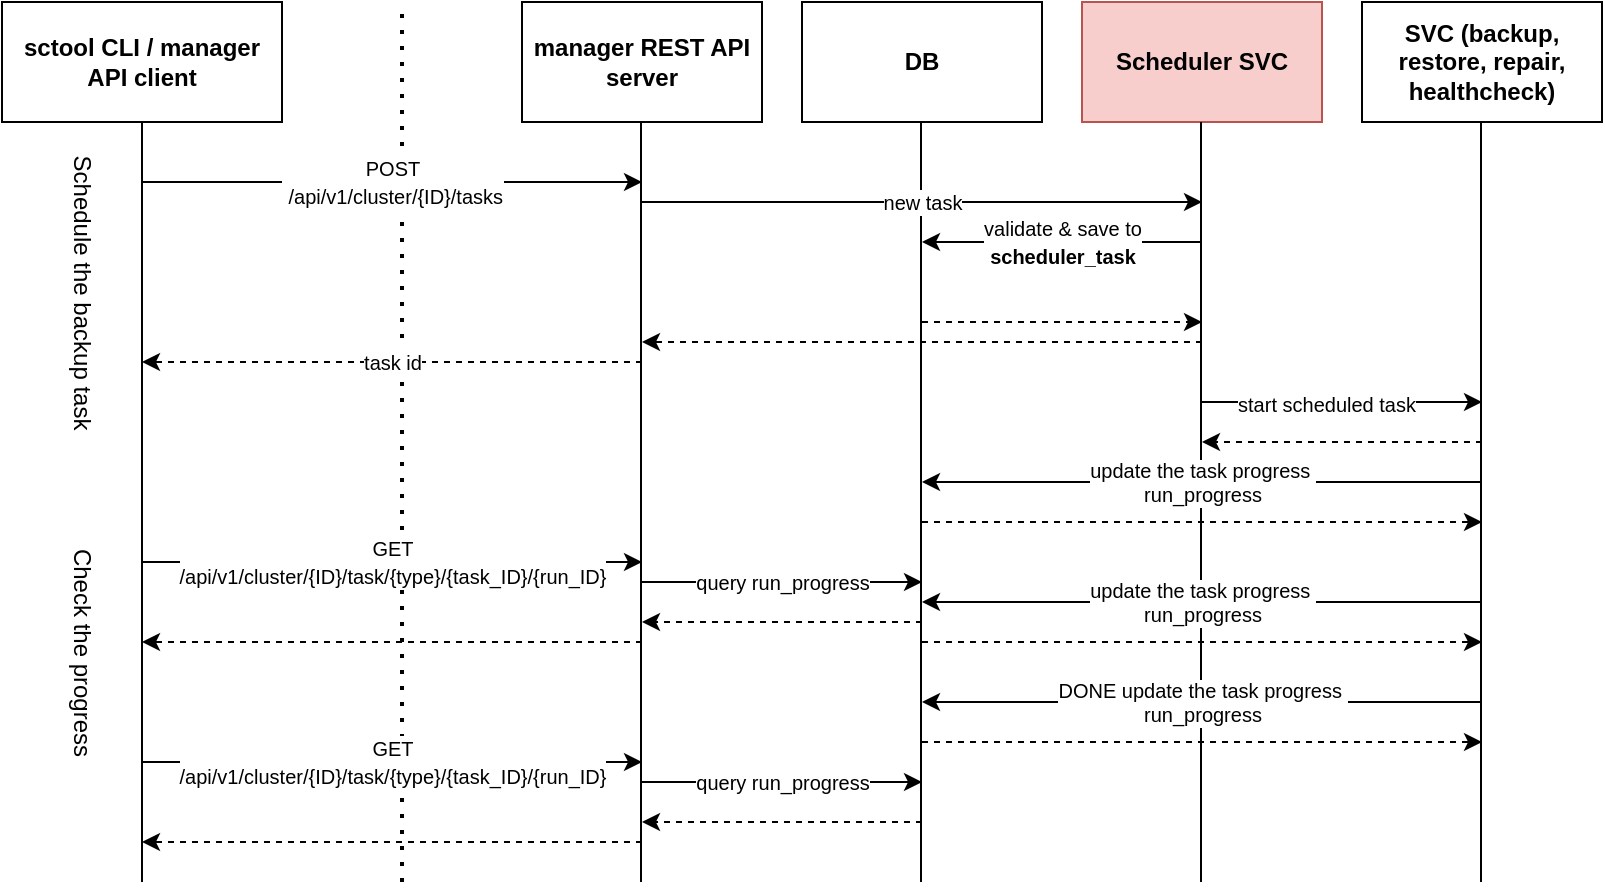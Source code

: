 <mxfile version="21.5.0" type="device">
  <diagram name="Strona-1" id="4Adp-zptz39nlCtseuFq">
    <mxGraphModel dx="2000" dy="716" grid="1" gridSize="10" guides="1" tooltips="1" connect="1" arrows="1" fold="1" page="1" pageScale="1" pageWidth="827" pageHeight="1169" math="0" shadow="0">
      <root>
        <mxCell id="0" />
        <mxCell id="1" parent="0" />
        <mxCell id="VtXLInU4RL5LBk8hUxaa-2" value="&lt;b style=&quot;border-color: var(--border-color);&quot;&gt;sctool CLI / manager API client&lt;/b&gt;" style="rounded=0;whiteSpace=wrap;html=1;" parent="1" vertex="1">
          <mxGeometry x="10" y="80" width="140" height="60" as="geometry" />
        </mxCell>
        <mxCell id="VtXLInU4RL5LBk8hUxaa-3" value="&lt;b&gt;manager REST API server&lt;/b&gt;" style="rounded=0;whiteSpace=wrap;html=1;" parent="1" vertex="1">
          <mxGeometry x="270" y="80" width="120" height="60" as="geometry" />
        </mxCell>
        <mxCell id="VtXLInU4RL5LBk8hUxaa-4" value="&lt;b&gt;DB&lt;/b&gt;" style="rounded=0;whiteSpace=wrap;html=1;" parent="1" vertex="1">
          <mxGeometry x="410" y="80" width="120" height="60" as="geometry" />
        </mxCell>
        <mxCell id="VtXLInU4RL5LBk8hUxaa-5" value="&lt;b&gt;Scheduler SVC&lt;/b&gt;" style="rounded=0;whiteSpace=wrap;html=1;fillColor=#f8cecc;strokeColor=#b85450;" parent="1" vertex="1">
          <mxGeometry x="550" y="80" width="120" height="60" as="geometry" />
        </mxCell>
        <mxCell id="VtXLInU4RL5LBk8hUxaa-6" value="&lt;b&gt;SVC (backup, restore, repair, healthcheck)&lt;/b&gt;" style="rounded=0;whiteSpace=wrap;html=1;" parent="1" vertex="1">
          <mxGeometry x="690" y="80" width="120" height="60" as="geometry" />
        </mxCell>
        <mxCell id="VtXLInU4RL5LBk8hUxaa-7" value="" style="endArrow=none;dashed=1;html=1;dashPattern=1 3;strokeWidth=2;rounded=0;" parent="1" edge="1">
          <mxGeometry width="50" height="50" relative="1" as="geometry">
            <mxPoint x="210" y="520" as="sourcePoint" />
            <mxPoint x="210" y="80" as="targetPoint" />
          </mxGeometry>
        </mxCell>
        <mxCell id="VtXLInU4RL5LBk8hUxaa-8" value="" style="endArrow=none;html=1;rounded=0;" parent="1" edge="1">
          <mxGeometry width="50" height="50" relative="1" as="geometry">
            <mxPoint x="80" y="520" as="sourcePoint" />
            <mxPoint x="80" y="140" as="targetPoint" />
          </mxGeometry>
        </mxCell>
        <mxCell id="VtXLInU4RL5LBk8hUxaa-9" value="" style="endArrow=none;html=1;rounded=0;" parent="1" edge="1">
          <mxGeometry width="50" height="50" relative="1" as="geometry">
            <mxPoint x="329.5" y="520" as="sourcePoint" />
            <mxPoint x="329.5" y="140" as="targetPoint" />
          </mxGeometry>
        </mxCell>
        <mxCell id="VtXLInU4RL5LBk8hUxaa-10" value="" style="endArrow=none;html=1;rounded=0;" parent="1" edge="1">
          <mxGeometry width="50" height="50" relative="1" as="geometry">
            <mxPoint x="469.5" y="520" as="sourcePoint" />
            <mxPoint x="469.5" y="140" as="targetPoint" />
          </mxGeometry>
        </mxCell>
        <mxCell id="VtXLInU4RL5LBk8hUxaa-11" value="" style="endArrow=none;html=1;rounded=0;" parent="1" edge="1">
          <mxGeometry width="50" height="50" relative="1" as="geometry">
            <mxPoint x="609.5" y="520" as="sourcePoint" />
            <mxPoint x="609.5" y="140" as="targetPoint" />
          </mxGeometry>
        </mxCell>
        <mxCell id="VtXLInU4RL5LBk8hUxaa-12" value="" style="endArrow=none;html=1;rounded=0;" parent="1" edge="1">
          <mxGeometry width="50" height="50" relative="1" as="geometry">
            <mxPoint x="749.5" y="520" as="sourcePoint" />
            <mxPoint x="749.5" y="140" as="targetPoint" />
          </mxGeometry>
        </mxCell>
        <mxCell id="VtXLInU4RL5LBk8hUxaa-13" value="&lt;font style=&quot;font-size: 10px;&quot;&gt;POST&lt;br&gt;&amp;nbsp;/api/v1/cluster/{ID}/tasks&lt;/font&gt;" style="endArrow=classic;html=1;rounded=0;" parent="1" edge="1">
          <mxGeometry width="50" height="50" relative="1" as="geometry">
            <mxPoint x="80" y="170" as="sourcePoint" />
            <mxPoint x="330" y="170" as="targetPoint" />
          </mxGeometry>
        </mxCell>
        <mxCell id="VtXLInU4RL5LBk8hUxaa-16" value="&lt;font style=&quot;font-size: 10px;&quot;&gt;new task&lt;/font&gt;" style="endArrow=classic;html=1;rounded=0;strokeColor=default;shadow=0;startArrow=none;startFill=0;" parent="1" edge="1">
          <mxGeometry width="50" height="50" relative="1" as="geometry">
            <mxPoint x="330" y="180" as="sourcePoint" />
            <mxPoint x="610" y="180" as="targetPoint" />
            <mxPoint as="offset" />
          </mxGeometry>
        </mxCell>
        <mxCell id="VtXLInU4RL5LBk8hUxaa-18" value="&lt;font style=&quot;font-size: 10px;&quot;&gt;validate &amp;amp; save to &lt;br&gt;&lt;b style=&quot;&quot;&gt;scheduler_task&lt;/b&gt;&lt;/font&gt;" style="endArrow=classic;html=1;rounded=0;" parent="1" edge="1">
          <mxGeometry width="50" height="50" relative="1" as="geometry">
            <mxPoint x="610" y="200" as="sourcePoint" />
            <mxPoint x="470" y="200" as="targetPoint" />
          </mxGeometry>
        </mxCell>
        <mxCell id="VtXLInU4RL5LBk8hUxaa-20" value="" style="endArrow=classic;html=1;rounded=0;dashed=1;" parent="1" edge="1">
          <mxGeometry width="50" height="50" relative="1" as="geometry">
            <mxPoint x="470" y="240" as="sourcePoint" />
            <mxPoint x="610" y="240" as="targetPoint" />
          </mxGeometry>
        </mxCell>
        <mxCell id="VtXLInU4RL5LBk8hUxaa-21" value="" style="endArrow=classic;html=1;rounded=0;dashed=1;" parent="1" edge="1">
          <mxGeometry width="50" height="50" relative="1" as="geometry">
            <mxPoint x="610" y="250" as="sourcePoint" />
            <mxPoint x="330" y="250" as="targetPoint" />
          </mxGeometry>
        </mxCell>
        <mxCell id="VtXLInU4RL5LBk8hUxaa-22" value="&lt;font style=&quot;font-size: 10px;&quot;&gt;task id&lt;/font&gt;" style="endArrow=classic;html=1;rounded=0;dashed=1;" parent="1" edge="1">
          <mxGeometry width="50" height="50" relative="1" as="geometry">
            <mxPoint x="330" y="260" as="sourcePoint" />
            <mxPoint x="80" y="260" as="targetPoint" />
            <Array as="points">
              <mxPoint x="200" y="260" />
            </Array>
            <mxPoint as="offset" />
          </mxGeometry>
        </mxCell>
        <mxCell id="VtXLInU4RL5LBk8hUxaa-23" value="" style="endArrow=classic;html=1;rounded=0;" parent="1" edge="1">
          <mxGeometry width="50" height="50" relative="1" as="geometry">
            <mxPoint x="610" y="280" as="sourcePoint" />
            <mxPoint x="750" y="280" as="targetPoint" />
          </mxGeometry>
        </mxCell>
        <mxCell id="VtXLInU4RL5LBk8hUxaa-24" value="&lt;font style=&quot;font-size: 10px;&quot;&gt;start scheduled task&lt;/font&gt;" style="edgeLabel;html=1;align=center;verticalAlign=middle;resizable=0;points=[];fontSize=10;" parent="VtXLInU4RL5LBk8hUxaa-23" vertex="1" connectable="0">
          <mxGeometry x="-0.124" y="-1" relative="1" as="geometry">
            <mxPoint as="offset" />
          </mxGeometry>
        </mxCell>
        <mxCell id="VtXLInU4RL5LBk8hUxaa-25" value="" style="endArrow=classic;html=1;rounded=0;dashed=1;" parent="1" edge="1">
          <mxGeometry width="50" height="50" relative="1" as="geometry">
            <mxPoint x="750" y="300" as="sourcePoint" />
            <mxPoint x="610" y="300" as="targetPoint" />
          </mxGeometry>
        </mxCell>
        <mxCell id="VtXLInU4RL5LBk8hUxaa-26" value="&lt;font style=&quot;font-size: 10px;&quot;&gt;update the task progress&amp;nbsp;&lt;br style=&quot;font-size: 10px;&quot;&gt;run_progress&lt;/font&gt;" style="endArrow=classic;html=1;rounded=0;fontSize=10;" parent="1" edge="1">
          <mxGeometry width="50" height="50" relative="1" as="geometry">
            <mxPoint x="750" y="320" as="sourcePoint" />
            <mxPoint x="470" y="320" as="targetPoint" />
          </mxGeometry>
        </mxCell>
        <mxCell id="VtXLInU4RL5LBk8hUxaa-27" value="" style="endArrow=classic;html=1;rounded=0;dashed=1;" parent="1" edge="1">
          <mxGeometry width="50" height="50" relative="1" as="geometry">
            <mxPoint x="470" y="340" as="sourcePoint" />
            <mxPoint x="750" y="340" as="targetPoint" />
          </mxGeometry>
        </mxCell>
        <mxCell id="VtXLInU4RL5LBk8hUxaa-30" value="&lt;font style=&quot;font-size: 10px;&quot;&gt;update the task progress&amp;nbsp;&lt;br style=&quot;font-size: 10px;&quot;&gt;run_progress&lt;/font&gt;" style="endArrow=classic;html=1;rounded=0;fontSize=10;" parent="1" edge="1">
          <mxGeometry width="50" height="50" relative="1" as="geometry">
            <mxPoint x="750" y="380" as="sourcePoint" />
            <mxPoint x="470" y="380" as="targetPoint" />
          </mxGeometry>
        </mxCell>
        <mxCell id="VtXLInU4RL5LBk8hUxaa-31" value="" style="endArrow=classic;html=1;rounded=0;dashed=1;" parent="1" edge="1">
          <mxGeometry width="50" height="50" relative="1" as="geometry">
            <mxPoint x="470" y="400" as="sourcePoint" />
            <mxPoint x="750" y="400" as="targetPoint" />
          </mxGeometry>
        </mxCell>
        <mxCell id="VtXLInU4RL5LBk8hUxaa-32" value="&lt;font style=&quot;font-size: 10px;&quot;&gt;DONE update the task progress&amp;nbsp;&lt;br style=&quot;font-size: 10px;&quot;&gt;run_progress&lt;/font&gt;" style="endArrow=classic;html=1;rounded=0;fontSize=10;" parent="1" edge="1">
          <mxGeometry width="50" height="50" relative="1" as="geometry">
            <mxPoint x="750" y="430" as="sourcePoint" />
            <mxPoint x="470" y="430" as="targetPoint" />
            <mxPoint as="offset" />
          </mxGeometry>
        </mxCell>
        <mxCell id="VtXLInU4RL5LBk8hUxaa-33" value="" style="endArrow=classic;html=1;rounded=0;dashed=1;" parent="1" edge="1">
          <mxGeometry width="50" height="50" relative="1" as="geometry">
            <mxPoint x="470" y="450" as="sourcePoint" />
            <mxPoint x="750" y="450" as="targetPoint" />
          </mxGeometry>
        </mxCell>
        <mxCell id="VtXLInU4RL5LBk8hUxaa-34" value="&lt;font style=&quot;font-size: 10px;&quot;&gt;GET&lt;br&gt;/api/v1/cluster/{ID}/task/{type}/{task_ID}/{run_ID}&lt;/font&gt;" style="endArrow=classic;html=1;rounded=0;" parent="1" edge="1">
          <mxGeometry width="50" height="50" relative="1" as="geometry">
            <mxPoint x="80" y="360" as="sourcePoint" />
            <mxPoint x="330" y="360" as="targetPoint" />
            <Array as="points">
              <mxPoint x="210" y="360" />
            </Array>
          </mxGeometry>
        </mxCell>
        <mxCell id="VtXLInU4RL5LBk8hUxaa-36" value="&lt;font style=&quot;font-size: 10px;&quot;&gt;query run_progress&lt;/font&gt;" style="endArrow=classic;html=1;rounded=0;" parent="1" edge="1">
          <mxGeometry width="50" height="50" relative="1" as="geometry">
            <mxPoint x="330" y="370" as="sourcePoint" />
            <mxPoint x="470" y="370" as="targetPoint" />
            <Array as="points">
              <mxPoint x="400" y="370" />
            </Array>
            <mxPoint as="offset" />
          </mxGeometry>
        </mxCell>
        <mxCell id="VtXLInU4RL5LBk8hUxaa-37" value="" style="endArrow=classic;html=1;rounded=0;dashed=1;" parent="1" edge="1">
          <mxGeometry width="50" height="50" relative="1" as="geometry">
            <mxPoint x="470" y="390" as="sourcePoint" />
            <mxPoint x="330" y="390" as="targetPoint" />
          </mxGeometry>
        </mxCell>
        <mxCell id="VtXLInU4RL5LBk8hUxaa-38" value="" style="endArrow=classic;html=1;rounded=0;dashed=1;" parent="1" edge="1">
          <mxGeometry width="50" height="50" relative="1" as="geometry">
            <mxPoint x="330" y="400" as="sourcePoint" />
            <mxPoint x="80" y="400" as="targetPoint" />
          </mxGeometry>
        </mxCell>
        <mxCell id="VtXLInU4RL5LBk8hUxaa-39" value="&lt;font style=&quot;font-size: 10px;&quot;&gt;GET&lt;br&gt;/api/v1/cluster/{ID}/task/{type}/{task_ID}/{run_ID}&lt;/font&gt;" style="endArrow=classic;html=1;rounded=0;" parent="1" edge="1">
          <mxGeometry width="50" height="50" relative="1" as="geometry">
            <mxPoint x="80" y="460" as="sourcePoint" />
            <mxPoint x="330" y="460" as="targetPoint" />
          </mxGeometry>
        </mxCell>
        <mxCell id="VtXLInU4RL5LBk8hUxaa-40" value="&lt;font style=&quot;font-size: 10px;&quot;&gt;query run_progress&lt;/font&gt;" style="endArrow=classic;html=1;rounded=0;" parent="1" edge="1">
          <mxGeometry width="50" height="50" relative="1" as="geometry">
            <mxPoint x="330" y="470" as="sourcePoint" />
            <mxPoint x="470" y="470" as="targetPoint" />
          </mxGeometry>
        </mxCell>
        <mxCell id="VtXLInU4RL5LBk8hUxaa-41" value="" style="endArrow=classic;html=1;rounded=0;dashed=1;" parent="1" edge="1">
          <mxGeometry width="50" height="50" relative="1" as="geometry">
            <mxPoint x="470" y="490" as="sourcePoint" />
            <mxPoint x="330" y="490" as="targetPoint" />
          </mxGeometry>
        </mxCell>
        <mxCell id="VtXLInU4RL5LBk8hUxaa-42" value="" style="endArrow=classic;html=1;rounded=0;dashed=1;" parent="1" edge="1">
          <mxGeometry width="50" height="50" relative="1" as="geometry">
            <mxPoint x="330" y="500" as="sourcePoint" />
            <mxPoint x="80" y="500" as="targetPoint" />
          </mxGeometry>
        </mxCell>
        <mxCell id="VtXLInU4RL5LBk8hUxaa-50" value="Schedule the backup task" style="text;html=1;align=center;verticalAlign=middle;resizable=0;points=[];autosize=1;strokeColor=none;fillColor=none;rotation=90;" parent="1" vertex="1">
          <mxGeometry x="-30" y="210" width="160" height="30" as="geometry" />
        </mxCell>
        <mxCell id="VtXLInU4RL5LBk8hUxaa-51" value="Check the progress" style="text;html=1;align=center;verticalAlign=middle;resizable=0;points=[];autosize=1;strokeColor=none;fillColor=none;rotation=90;" parent="1" vertex="1">
          <mxGeometry x="-15" y="390" width="130" height="30" as="geometry" />
        </mxCell>
      </root>
    </mxGraphModel>
  </diagram>
</mxfile>
